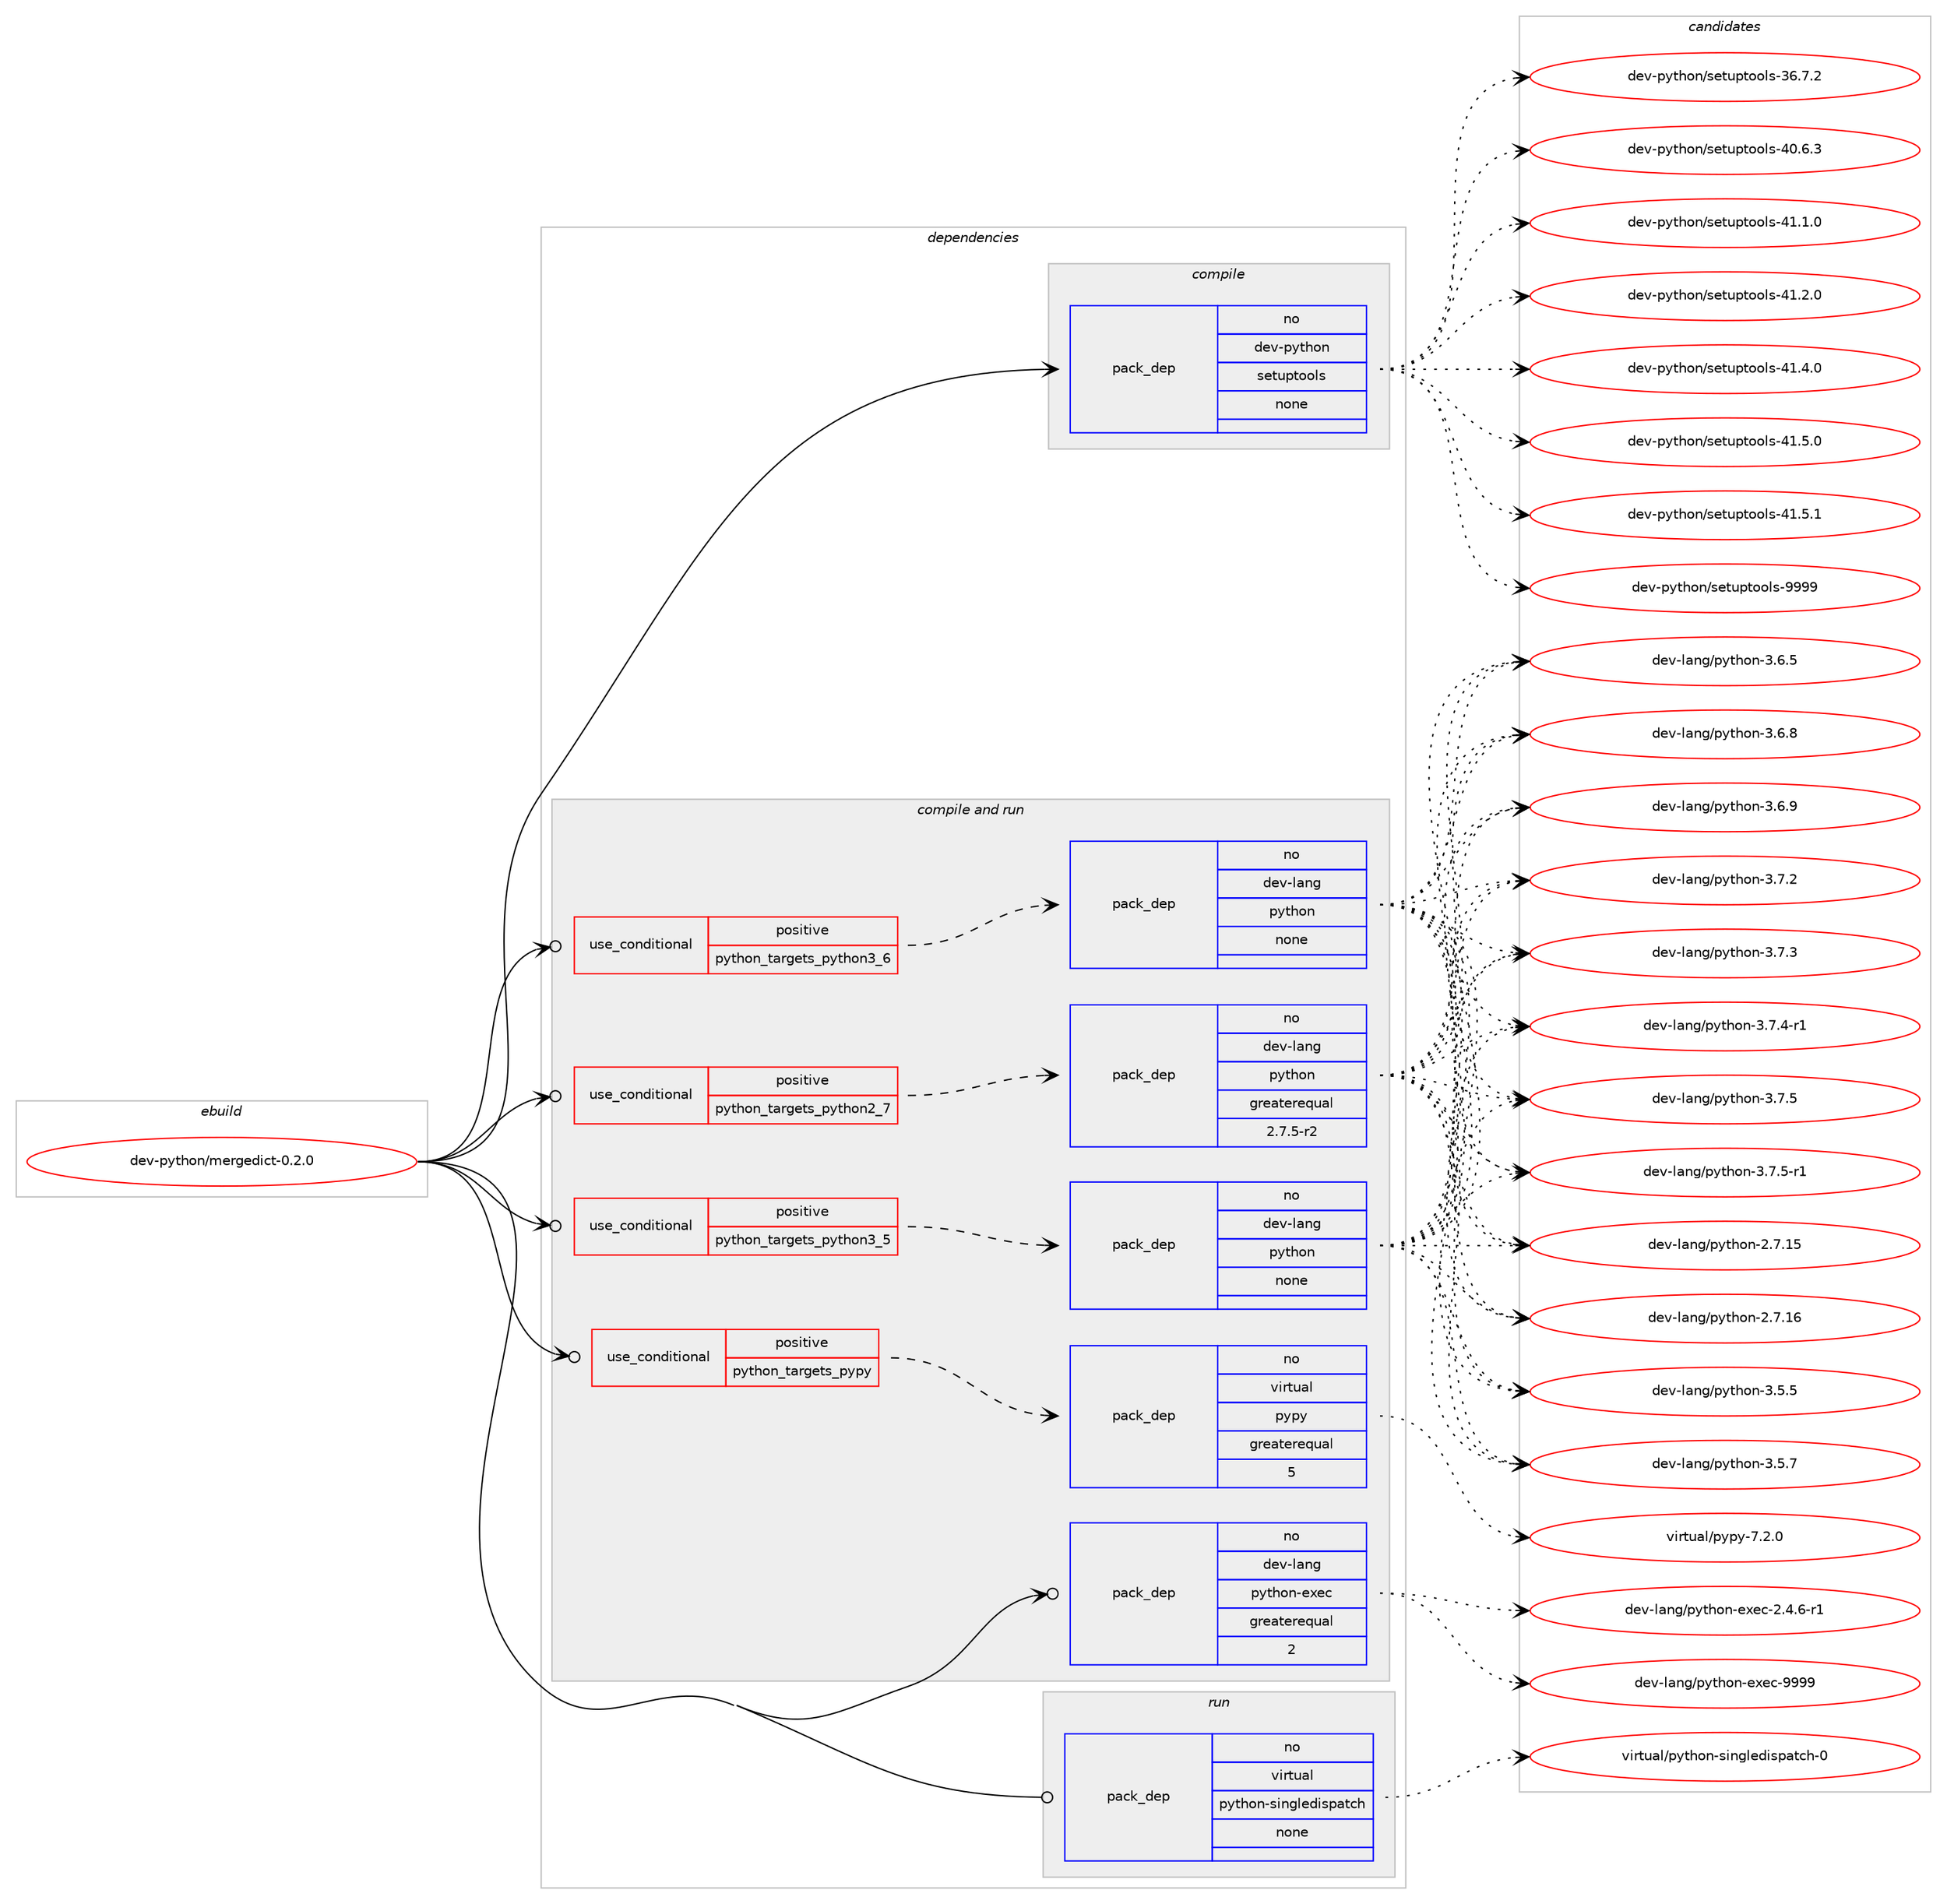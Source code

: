 digraph prolog {

# *************
# Graph options
# *************

newrank=true;
concentrate=true;
compound=true;
graph [rankdir=LR,fontname=Helvetica,fontsize=10,ranksep=1.5];#, ranksep=2.5, nodesep=0.2];
edge  [arrowhead=vee];
node  [fontname=Helvetica,fontsize=10];

# **********
# The ebuild
# **********

subgraph cluster_leftcol {
color=gray;
rank=same;
label=<<i>ebuild</i>>;
id [label="dev-python/mergedict-0.2.0", color=red, width=4, href="../dev-python/mergedict-0.2.0.svg"];
}

# ****************
# The dependencies
# ****************

subgraph cluster_midcol {
color=gray;
label=<<i>dependencies</i>>;
subgraph cluster_compile {
fillcolor="#eeeeee";
style=filled;
label=<<i>compile</i>>;
subgraph pack460194 {
dependency614475 [label=<<TABLE BORDER="0" CELLBORDER="1" CELLSPACING="0" CELLPADDING="4" WIDTH="220"><TR><TD ROWSPAN="6" CELLPADDING="30">pack_dep</TD></TR><TR><TD WIDTH="110">no</TD></TR><TR><TD>dev-python</TD></TR><TR><TD>setuptools</TD></TR><TR><TD>none</TD></TR><TR><TD></TD></TR></TABLE>>, shape=none, color=blue];
}
id:e -> dependency614475:w [weight=20,style="solid",arrowhead="vee"];
}
subgraph cluster_compileandrun {
fillcolor="#eeeeee";
style=filled;
label=<<i>compile and run</i>>;
subgraph cond142476 {
dependency614476 [label=<<TABLE BORDER="0" CELLBORDER="1" CELLSPACING="0" CELLPADDING="4"><TR><TD ROWSPAN="3" CELLPADDING="10">use_conditional</TD></TR><TR><TD>positive</TD></TR><TR><TD>python_targets_pypy</TD></TR></TABLE>>, shape=none, color=red];
subgraph pack460195 {
dependency614477 [label=<<TABLE BORDER="0" CELLBORDER="1" CELLSPACING="0" CELLPADDING="4" WIDTH="220"><TR><TD ROWSPAN="6" CELLPADDING="30">pack_dep</TD></TR><TR><TD WIDTH="110">no</TD></TR><TR><TD>virtual</TD></TR><TR><TD>pypy</TD></TR><TR><TD>greaterequal</TD></TR><TR><TD>5</TD></TR></TABLE>>, shape=none, color=blue];
}
dependency614476:e -> dependency614477:w [weight=20,style="dashed",arrowhead="vee"];
}
id:e -> dependency614476:w [weight=20,style="solid",arrowhead="odotvee"];
subgraph cond142477 {
dependency614478 [label=<<TABLE BORDER="0" CELLBORDER="1" CELLSPACING="0" CELLPADDING="4"><TR><TD ROWSPAN="3" CELLPADDING="10">use_conditional</TD></TR><TR><TD>positive</TD></TR><TR><TD>python_targets_python2_7</TD></TR></TABLE>>, shape=none, color=red];
subgraph pack460196 {
dependency614479 [label=<<TABLE BORDER="0" CELLBORDER="1" CELLSPACING="0" CELLPADDING="4" WIDTH="220"><TR><TD ROWSPAN="6" CELLPADDING="30">pack_dep</TD></TR><TR><TD WIDTH="110">no</TD></TR><TR><TD>dev-lang</TD></TR><TR><TD>python</TD></TR><TR><TD>greaterequal</TD></TR><TR><TD>2.7.5-r2</TD></TR></TABLE>>, shape=none, color=blue];
}
dependency614478:e -> dependency614479:w [weight=20,style="dashed",arrowhead="vee"];
}
id:e -> dependency614478:w [weight=20,style="solid",arrowhead="odotvee"];
subgraph cond142478 {
dependency614480 [label=<<TABLE BORDER="0" CELLBORDER="1" CELLSPACING="0" CELLPADDING="4"><TR><TD ROWSPAN="3" CELLPADDING="10">use_conditional</TD></TR><TR><TD>positive</TD></TR><TR><TD>python_targets_python3_5</TD></TR></TABLE>>, shape=none, color=red];
subgraph pack460197 {
dependency614481 [label=<<TABLE BORDER="0" CELLBORDER="1" CELLSPACING="0" CELLPADDING="4" WIDTH="220"><TR><TD ROWSPAN="6" CELLPADDING="30">pack_dep</TD></TR><TR><TD WIDTH="110">no</TD></TR><TR><TD>dev-lang</TD></TR><TR><TD>python</TD></TR><TR><TD>none</TD></TR><TR><TD></TD></TR></TABLE>>, shape=none, color=blue];
}
dependency614480:e -> dependency614481:w [weight=20,style="dashed",arrowhead="vee"];
}
id:e -> dependency614480:w [weight=20,style="solid",arrowhead="odotvee"];
subgraph cond142479 {
dependency614482 [label=<<TABLE BORDER="0" CELLBORDER="1" CELLSPACING="0" CELLPADDING="4"><TR><TD ROWSPAN="3" CELLPADDING="10">use_conditional</TD></TR><TR><TD>positive</TD></TR><TR><TD>python_targets_python3_6</TD></TR></TABLE>>, shape=none, color=red];
subgraph pack460198 {
dependency614483 [label=<<TABLE BORDER="0" CELLBORDER="1" CELLSPACING="0" CELLPADDING="4" WIDTH="220"><TR><TD ROWSPAN="6" CELLPADDING="30">pack_dep</TD></TR><TR><TD WIDTH="110">no</TD></TR><TR><TD>dev-lang</TD></TR><TR><TD>python</TD></TR><TR><TD>none</TD></TR><TR><TD></TD></TR></TABLE>>, shape=none, color=blue];
}
dependency614482:e -> dependency614483:w [weight=20,style="dashed",arrowhead="vee"];
}
id:e -> dependency614482:w [weight=20,style="solid",arrowhead="odotvee"];
subgraph pack460199 {
dependency614484 [label=<<TABLE BORDER="0" CELLBORDER="1" CELLSPACING="0" CELLPADDING="4" WIDTH="220"><TR><TD ROWSPAN="6" CELLPADDING="30">pack_dep</TD></TR><TR><TD WIDTH="110">no</TD></TR><TR><TD>dev-lang</TD></TR><TR><TD>python-exec</TD></TR><TR><TD>greaterequal</TD></TR><TR><TD>2</TD></TR></TABLE>>, shape=none, color=blue];
}
id:e -> dependency614484:w [weight=20,style="solid",arrowhead="odotvee"];
}
subgraph cluster_run {
fillcolor="#eeeeee";
style=filled;
label=<<i>run</i>>;
subgraph pack460200 {
dependency614485 [label=<<TABLE BORDER="0" CELLBORDER="1" CELLSPACING="0" CELLPADDING="4" WIDTH="220"><TR><TD ROWSPAN="6" CELLPADDING="30">pack_dep</TD></TR><TR><TD WIDTH="110">no</TD></TR><TR><TD>virtual</TD></TR><TR><TD>python-singledispatch</TD></TR><TR><TD>none</TD></TR><TR><TD></TD></TR></TABLE>>, shape=none, color=blue];
}
id:e -> dependency614485:w [weight=20,style="solid",arrowhead="odot"];
}
}

# **************
# The candidates
# **************

subgraph cluster_choices {
rank=same;
color=gray;
label=<<i>candidates</i>>;

subgraph choice460194 {
color=black;
nodesep=1;
choice100101118451121211161041111104711510111611711211611111110811545515446554650 [label="dev-python/setuptools-36.7.2", color=red, width=4,href="../dev-python/setuptools-36.7.2.svg"];
choice100101118451121211161041111104711510111611711211611111110811545524846544651 [label="dev-python/setuptools-40.6.3", color=red, width=4,href="../dev-python/setuptools-40.6.3.svg"];
choice100101118451121211161041111104711510111611711211611111110811545524946494648 [label="dev-python/setuptools-41.1.0", color=red, width=4,href="../dev-python/setuptools-41.1.0.svg"];
choice100101118451121211161041111104711510111611711211611111110811545524946504648 [label="dev-python/setuptools-41.2.0", color=red, width=4,href="../dev-python/setuptools-41.2.0.svg"];
choice100101118451121211161041111104711510111611711211611111110811545524946524648 [label="dev-python/setuptools-41.4.0", color=red, width=4,href="../dev-python/setuptools-41.4.0.svg"];
choice100101118451121211161041111104711510111611711211611111110811545524946534648 [label="dev-python/setuptools-41.5.0", color=red, width=4,href="../dev-python/setuptools-41.5.0.svg"];
choice100101118451121211161041111104711510111611711211611111110811545524946534649 [label="dev-python/setuptools-41.5.1", color=red, width=4,href="../dev-python/setuptools-41.5.1.svg"];
choice10010111845112121116104111110471151011161171121161111111081154557575757 [label="dev-python/setuptools-9999", color=red, width=4,href="../dev-python/setuptools-9999.svg"];
dependency614475:e -> choice100101118451121211161041111104711510111611711211611111110811545515446554650:w [style=dotted,weight="100"];
dependency614475:e -> choice100101118451121211161041111104711510111611711211611111110811545524846544651:w [style=dotted,weight="100"];
dependency614475:e -> choice100101118451121211161041111104711510111611711211611111110811545524946494648:w [style=dotted,weight="100"];
dependency614475:e -> choice100101118451121211161041111104711510111611711211611111110811545524946504648:w [style=dotted,weight="100"];
dependency614475:e -> choice100101118451121211161041111104711510111611711211611111110811545524946524648:w [style=dotted,weight="100"];
dependency614475:e -> choice100101118451121211161041111104711510111611711211611111110811545524946534648:w [style=dotted,weight="100"];
dependency614475:e -> choice100101118451121211161041111104711510111611711211611111110811545524946534649:w [style=dotted,weight="100"];
dependency614475:e -> choice10010111845112121116104111110471151011161171121161111111081154557575757:w [style=dotted,weight="100"];
}
subgraph choice460195 {
color=black;
nodesep=1;
choice1181051141161179710847112121112121455546504648 [label="virtual/pypy-7.2.0", color=red, width=4,href="../virtual/pypy-7.2.0.svg"];
dependency614477:e -> choice1181051141161179710847112121112121455546504648:w [style=dotted,weight="100"];
}
subgraph choice460196 {
color=black;
nodesep=1;
choice10010111845108971101034711212111610411111045504655464953 [label="dev-lang/python-2.7.15", color=red, width=4,href="../dev-lang/python-2.7.15.svg"];
choice10010111845108971101034711212111610411111045504655464954 [label="dev-lang/python-2.7.16", color=red, width=4,href="../dev-lang/python-2.7.16.svg"];
choice100101118451089711010347112121116104111110455146534653 [label="dev-lang/python-3.5.5", color=red, width=4,href="../dev-lang/python-3.5.5.svg"];
choice100101118451089711010347112121116104111110455146534655 [label="dev-lang/python-3.5.7", color=red, width=4,href="../dev-lang/python-3.5.7.svg"];
choice100101118451089711010347112121116104111110455146544653 [label="dev-lang/python-3.6.5", color=red, width=4,href="../dev-lang/python-3.6.5.svg"];
choice100101118451089711010347112121116104111110455146544656 [label="dev-lang/python-3.6.8", color=red, width=4,href="../dev-lang/python-3.6.8.svg"];
choice100101118451089711010347112121116104111110455146544657 [label="dev-lang/python-3.6.9", color=red, width=4,href="../dev-lang/python-3.6.9.svg"];
choice100101118451089711010347112121116104111110455146554650 [label="dev-lang/python-3.7.2", color=red, width=4,href="../dev-lang/python-3.7.2.svg"];
choice100101118451089711010347112121116104111110455146554651 [label="dev-lang/python-3.7.3", color=red, width=4,href="../dev-lang/python-3.7.3.svg"];
choice1001011184510897110103471121211161041111104551465546524511449 [label="dev-lang/python-3.7.4-r1", color=red, width=4,href="../dev-lang/python-3.7.4-r1.svg"];
choice100101118451089711010347112121116104111110455146554653 [label="dev-lang/python-3.7.5", color=red, width=4,href="../dev-lang/python-3.7.5.svg"];
choice1001011184510897110103471121211161041111104551465546534511449 [label="dev-lang/python-3.7.5-r1", color=red, width=4,href="../dev-lang/python-3.7.5-r1.svg"];
dependency614479:e -> choice10010111845108971101034711212111610411111045504655464953:w [style=dotted,weight="100"];
dependency614479:e -> choice10010111845108971101034711212111610411111045504655464954:w [style=dotted,weight="100"];
dependency614479:e -> choice100101118451089711010347112121116104111110455146534653:w [style=dotted,weight="100"];
dependency614479:e -> choice100101118451089711010347112121116104111110455146534655:w [style=dotted,weight="100"];
dependency614479:e -> choice100101118451089711010347112121116104111110455146544653:w [style=dotted,weight="100"];
dependency614479:e -> choice100101118451089711010347112121116104111110455146544656:w [style=dotted,weight="100"];
dependency614479:e -> choice100101118451089711010347112121116104111110455146544657:w [style=dotted,weight="100"];
dependency614479:e -> choice100101118451089711010347112121116104111110455146554650:w [style=dotted,weight="100"];
dependency614479:e -> choice100101118451089711010347112121116104111110455146554651:w [style=dotted,weight="100"];
dependency614479:e -> choice1001011184510897110103471121211161041111104551465546524511449:w [style=dotted,weight="100"];
dependency614479:e -> choice100101118451089711010347112121116104111110455146554653:w [style=dotted,weight="100"];
dependency614479:e -> choice1001011184510897110103471121211161041111104551465546534511449:w [style=dotted,weight="100"];
}
subgraph choice460197 {
color=black;
nodesep=1;
choice10010111845108971101034711212111610411111045504655464953 [label="dev-lang/python-2.7.15", color=red, width=4,href="../dev-lang/python-2.7.15.svg"];
choice10010111845108971101034711212111610411111045504655464954 [label="dev-lang/python-2.7.16", color=red, width=4,href="../dev-lang/python-2.7.16.svg"];
choice100101118451089711010347112121116104111110455146534653 [label="dev-lang/python-3.5.5", color=red, width=4,href="../dev-lang/python-3.5.5.svg"];
choice100101118451089711010347112121116104111110455146534655 [label="dev-lang/python-3.5.7", color=red, width=4,href="../dev-lang/python-3.5.7.svg"];
choice100101118451089711010347112121116104111110455146544653 [label="dev-lang/python-3.6.5", color=red, width=4,href="../dev-lang/python-3.6.5.svg"];
choice100101118451089711010347112121116104111110455146544656 [label="dev-lang/python-3.6.8", color=red, width=4,href="../dev-lang/python-3.6.8.svg"];
choice100101118451089711010347112121116104111110455146544657 [label="dev-lang/python-3.6.9", color=red, width=4,href="../dev-lang/python-3.6.9.svg"];
choice100101118451089711010347112121116104111110455146554650 [label="dev-lang/python-3.7.2", color=red, width=4,href="../dev-lang/python-3.7.2.svg"];
choice100101118451089711010347112121116104111110455146554651 [label="dev-lang/python-3.7.3", color=red, width=4,href="../dev-lang/python-3.7.3.svg"];
choice1001011184510897110103471121211161041111104551465546524511449 [label="dev-lang/python-3.7.4-r1", color=red, width=4,href="../dev-lang/python-3.7.4-r1.svg"];
choice100101118451089711010347112121116104111110455146554653 [label="dev-lang/python-3.7.5", color=red, width=4,href="../dev-lang/python-3.7.5.svg"];
choice1001011184510897110103471121211161041111104551465546534511449 [label="dev-lang/python-3.7.5-r1", color=red, width=4,href="../dev-lang/python-3.7.5-r1.svg"];
dependency614481:e -> choice10010111845108971101034711212111610411111045504655464953:w [style=dotted,weight="100"];
dependency614481:e -> choice10010111845108971101034711212111610411111045504655464954:w [style=dotted,weight="100"];
dependency614481:e -> choice100101118451089711010347112121116104111110455146534653:w [style=dotted,weight="100"];
dependency614481:e -> choice100101118451089711010347112121116104111110455146534655:w [style=dotted,weight="100"];
dependency614481:e -> choice100101118451089711010347112121116104111110455146544653:w [style=dotted,weight="100"];
dependency614481:e -> choice100101118451089711010347112121116104111110455146544656:w [style=dotted,weight="100"];
dependency614481:e -> choice100101118451089711010347112121116104111110455146544657:w [style=dotted,weight="100"];
dependency614481:e -> choice100101118451089711010347112121116104111110455146554650:w [style=dotted,weight="100"];
dependency614481:e -> choice100101118451089711010347112121116104111110455146554651:w [style=dotted,weight="100"];
dependency614481:e -> choice1001011184510897110103471121211161041111104551465546524511449:w [style=dotted,weight="100"];
dependency614481:e -> choice100101118451089711010347112121116104111110455146554653:w [style=dotted,weight="100"];
dependency614481:e -> choice1001011184510897110103471121211161041111104551465546534511449:w [style=dotted,weight="100"];
}
subgraph choice460198 {
color=black;
nodesep=1;
choice10010111845108971101034711212111610411111045504655464953 [label="dev-lang/python-2.7.15", color=red, width=4,href="../dev-lang/python-2.7.15.svg"];
choice10010111845108971101034711212111610411111045504655464954 [label="dev-lang/python-2.7.16", color=red, width=4,href="../dev-lang/python-2.7.16.svg"];
choice100101118451089711010347112121116104111110455146534653 [label="dev-lang/python-3.5.5", color=red, width=4,href="../dev-lang/python-3.5.5.svg"];
choice100101118451089711010347112121116104111110455146534655 [label="dev-lang/python-3.5.7", color=red, width=4,href="../dev-lang/python-3.5.7.svg"];
choice100101118451089711010347112121116104111110455146544653 [label="dev-lang/python-3.6.5", color=red, width=4,href="../dev-lang/python-3.6.5.svg"];
choice100101118451089711010347112121116104111110455146544656 [label="dev-lang/python-3.6.8", color=red, width=4,href="../dev-lang/python-3.6.8.svg"];
choice100101118451089711010347112121116104111110455146544657 [label="dev-lang/python-3.6.9", color=red, width=4,href="../dev-lang/python-3.6.9.svg"];
choice100101118451089711010347112121116104111110455146554650 [label="dev-lang/python-3.7.2", color=red, width=4,href="../dev-lang/python-3.7.2.svg"];
choice100101118451089711010347112121116104111110455146554651 [label="dev-lang/python-3.7.3", color=red, width=4,href="../dev-lang/python-3.7.3.svg"];
choice1001011184510897110103471121211161041111104551465546524511449 [label="dev-lang/python-3.7.4-r1", color=red, width=4,href="../dev-lang/python-3.7.4-r1.svg"];
choice100101118451089711010347112121116104111110455146554653 [label="dev-lang/python-3.7.5", color=red, width=4,href="../dev-lang/python-3.7.5.svg"];
choice1001011184510897110103471121211161041111104551465546534511449 [label="dev-lang/python-3.7.5-r1", color=red, width=4,href="../dev-lang/python-3.7.5-r1.svg"];
dependency614483:e -> choice10010111845108971101034711212111610411111045504655464953:w [style=dotted,weight="100"];
dependency614483:e -> choice10010111845108971101034711212111610411111045504655464954:w [style=dotted,weight="100"];
dependency614483:e -> choice100101118451089711010347112121116104111110455146534653:w [style=dotted,weight="100"];
dependency614483:e -> choice100101118451089711010347112121116104111110455146534655:w [style=dotted,weight="100"];
dependency614483:e -> choice100101118451089711010347112121116104111110455146544653:w [style=dotted,weight="100"];
dependency614483:e -> choice100101118451089711010347112121116104111110455146544656:w [style=dotted,weight="100"];
dependency614483:e -> choice100101118451089711010347112121116104111110455146544657:w [style=dotted,weight="100"];
dependency614483:e -> choice100101118451089711010347112121116104111110455146554650:w [style=dotted,weight="100"];
dependency614483:e -> choice100101118451089711010347112121116104111110455146554651:w [style=dotted,weight="100"];
dependency614483:e -> choice1001011184510897110103471121211161041111104551465546524511449:w [style=dotted,weight="100"];
dependency614483:e -> choice100101118451089711010347112121116104111110455146554653:w [style=dotted,weight="100"];
dependency614483:e -> choice1001011184510897110103471121211161041111104551465546534511449:w [style=dotted,weight="100"];
}
subgraph choice460199 {
color=black;
nodesep=1;
choice10010111845108971101034711212111610411111045101120101994550465246544511449 [label="dev-lang/python-exec-2.4.6-r1", color=red, width=4,href="../dev-lang/python-exec-2.4.6-r1.svg"];
choice10010111845108971101034711212111610411111045101120101994557575757 [label="dev-lang/python-exec-9999", color=red, width=4,href="../dev-lang/python-exec-9999.svg"];
dependency614484:e -> choice10010111845108971101034711212111610411111045101120101994550465246544511449:w [style=dotted,weight="100"];
dependency614484:e -> choice10010111845108971101034711212111610411111045101120101994557575757:w [style=dotted,weight="100"];
}
subgraph choice460200 {
color=black;
nodesep=1;
choice11810511411611797108471121211161041111104511510511010310810110010511511297116991044548 [label="virtual/python-singledispatch-0", color=red, width=4,href="../virtual/python-singledispatch-0.svg"];
dependency614485:e -> choice11810511411611797108471121211161041111104511510511010310810110010511511297116991044548:w [style=dotted,weight="100"];
}
}

}
